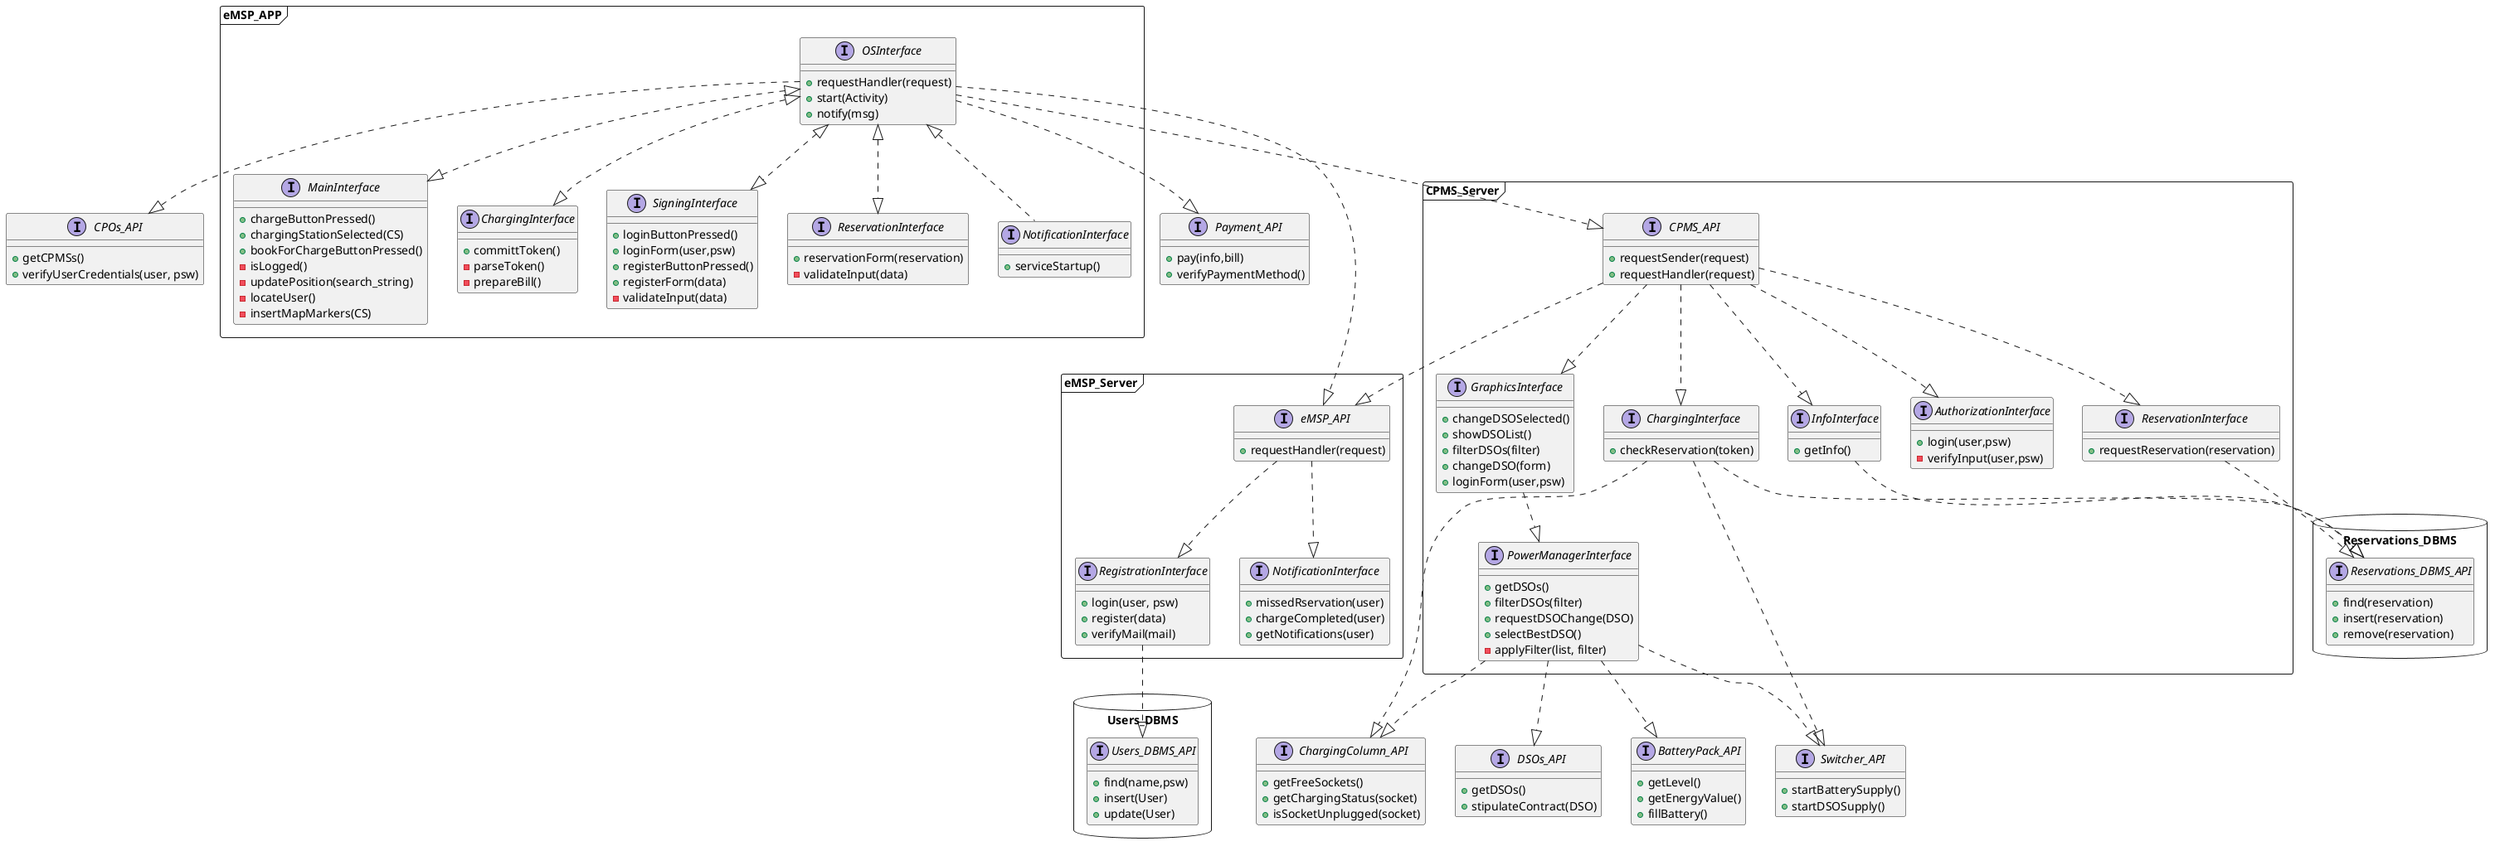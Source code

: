 @startuml Complete diagram

namespace eMSP_APP <<frame>>{
   	interface OSInterface{
    	+ requestHandler(request)
		+ start(Activity)
		+ notify(msg)
   	}
   
   	interface MainInterface{
		+ chargeButtonPressed()
		+ chargingStationSelected(CS)
		+ bookForChargeButtonPressed()
		- isLogged()
		- updatePosition(search_string)
		- locateUser()
		- insertMapMarkers(CS)
	}	

	interface ChargingInterface{
		+ committToken()
		- parseToken()
		- prepareBill()
	}

	interface SigningInterface{
		+ loginButtonPressed()
		+ loginForm(user,psw)
		+ registerButtonPressed()
		+ registerForm(data)
		- validateInput(data)
	}

	interface ReservationInterface{
		+ reservationForm(reservation)
		- validateInput(data)
	}

	interface NotificationInterface{
		+ serviceStartup()
	}

	OSInterface<|..|>MainInterface
	OSInterface<|..|>ChargingInterface
	OSInterface<|..|>SigningInterface
	OSInterface<|..|>ReservationInterface
	OSInterface<|..NotificationInterface	
}




namespace eMSP_Server <<frame>>{
   	interface eMSP_API{
		+ requestHandler(request)
   	}
   
   	interface RegistrationInterface{
		+ login(user, psw)
		+ register(data)
		+ verifyMail(mail)
	}	

	interface NotificationInterface{
		+ missedRservation(user)
		+ chargeCompleted(user)
		+ getNotifications(user)
	}

	

	eMSP_API..|>RegistrationInterface
	eMSP_API..|>NotificationInterface
}



namespace CPMS_Server <<frame>>{
   	interface CPMS_API{
		+ requestSender(request)
		+ requestHandler(request)
   	}

	interface GraphicsInterface{
		+ changeDSOSelected()
		+ showDSOList()
		+ filterDSOs(filter)
		+ changeDSO(form)
		+ loginForm(user,psw)

	}
   
   	interface PowerManagerInterface{
		+ getDSOs()
		+ filterDSOs(filter)
		+ requestDSOChange(DSO)
		+ selectBestDSO()		
		- applyFilter(list, filter)

	}	

	interface ReservationInterface{
		+ requestReservation(reservation)
	}

	interface InfoInterface{
		+ getInfo()

	}

	interface AuthorizationInterface{
		+ login(user,psw)
		- verifyInput(user,psw)
	}

	

	interface ChargingInterface{
		+ checkReservation(token)
	}

	
	CPMS_API..|>ReservationInterface
	CPMS_API..|>InfoInterface
	CPMS_API..|>AuthorizationInterface
	CPMS_API..|>ChargingInterface
	CPMS_API..|>GraphicsInterface

	GraphicsInterface..|>PowerManagerInterface





}

package Users_DBMS <<Database>>{
		interface Users_DBMS_API{
			+ find(name,psw)
			+ insert(User)
			+ update(User)
		}
	}


package Reservations_DBMS <<Database>>{
	interface Reservations_DBMS_API{
		+ find(reservation)
		+ insert(reservation)
		+ remove(reservation)
	}
}

interface CPOs_API{
	+ getCPMSs() 
	+ verifyUserCredentials(user, psw)
}

interface DSOs_API{
	+ getDSOs()
	+ stipulateContract(DSO)
}

interface Payment_API{
	+ pay(info,bill)
	+ verifyPaymentMethod()
}

interface ChargingColumn_API{
	+ getFreeSockets()
	+ getChargingStatus(socket)
	+ isSocketUnplugged(socket)
}

interface BatteryPack_API{
	+ getLevel()
	+ getEnergyValue()
	+ fillBattery()
}	

interface Switcher_API{
	+ startBatterySupply()
	+ startDSOSupply()
}


eMSP_APP.OSInterface..|>eMSP_Server.eMSP_API
eMSP_APP.OSInterface..|>CPMS_Server.CPMS_API
eMSP_APP.OSInterface..|>CPOs_API
eMSP_APP.OSInterface..|>Payment_API


eMSP_Server.RegistrationInterface..|>Users_DBMS_API

CPMS_Server.CPMS_API..|>eMSP_Server.eMSP_API

CPMS_Server.InfoInterface..|>Reservations_DBMS_API

CPMS_Server.PowerManagerInterface..|>ChargingColumn_API
CPMS_Server.PowerManagerInterface..|>BatteryPack_API
CPMS_Server.PowerManagerInterface..|>Switcher_API
CPMS_Server.PowerManagerInterface..|>DSOs_API

CPMS_Server.ChargingInterface..|>ChargingColumn_API
CPMS_Server.ChargingInterface..|>Switcher_API
CPMS_Server.ChargingInterface..|>Reservations_DBMS_API

CPMS_Server.ReservationInterface..|>Reservations_DBMS_API





@enduml

